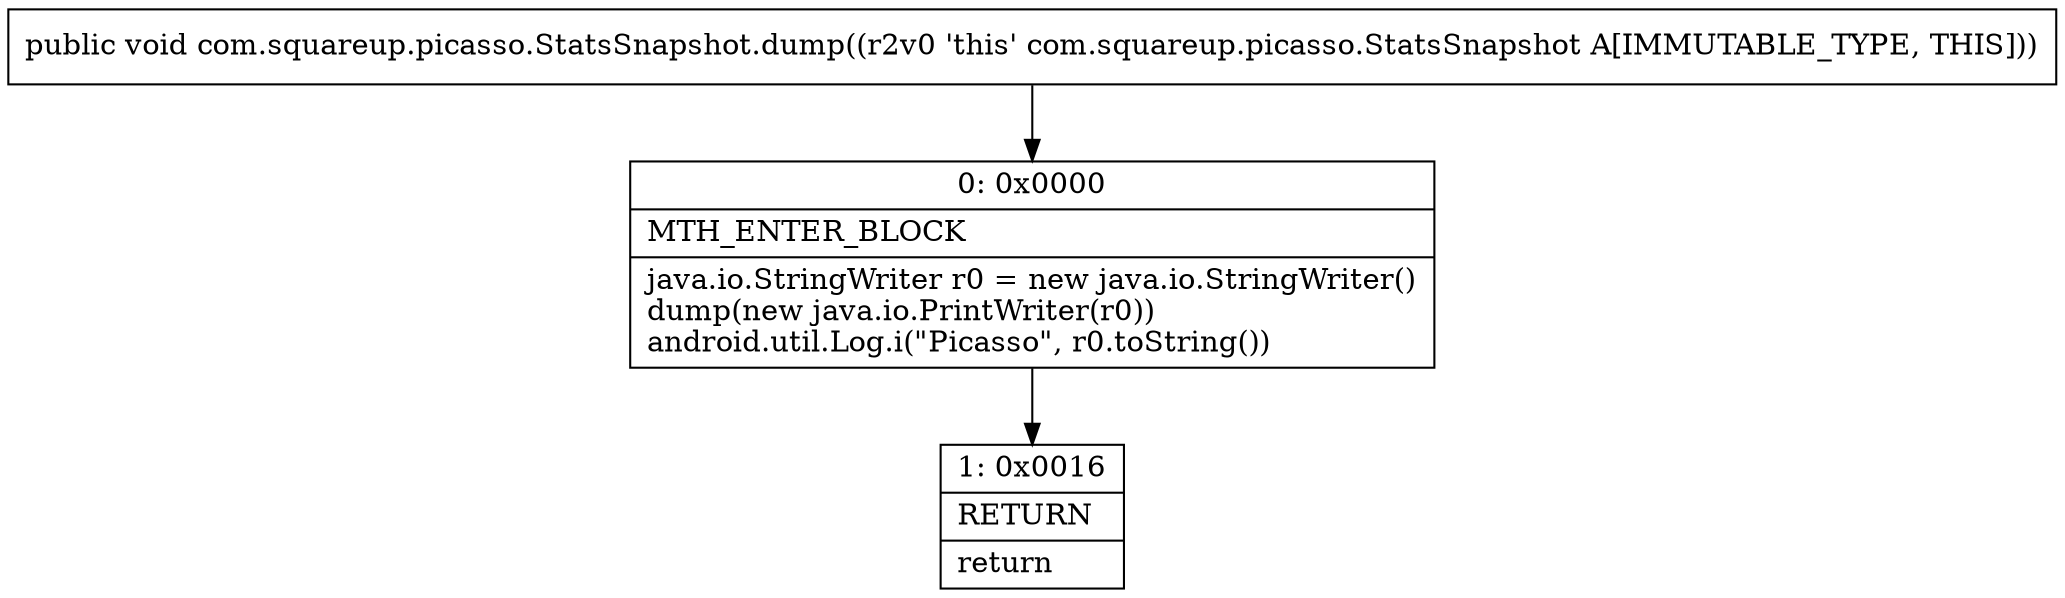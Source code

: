 digraph "CFG forcom.squareup.picasso.StatsSnapshot.dump()V" {
Node_0 [shape=record,label="{0\:\ 0x0000|MTH_ENTER_BLOCK\l|java.io.StringWriter r0 = new java.io.StringWriter()\ldump(new java.io.PrintWriter(r0))\landroid.util.Log.i(\"Picasso\", r0.toString())\l}"];
Node_1 [shape=record,label="{1\:\ 0x0016|RETURN\l|return\l}"];
MethodNode[shape=record,label="{public void com.squareup.picasso.StatsSnapshot.dump((r2v0 'this' com.squareup.picasso.StatsSnapshot A[IMMUTABLE_TYPE, THIS])) }"];
MethodNode -> Node_0;
Node_0 -> Node_1;
}

